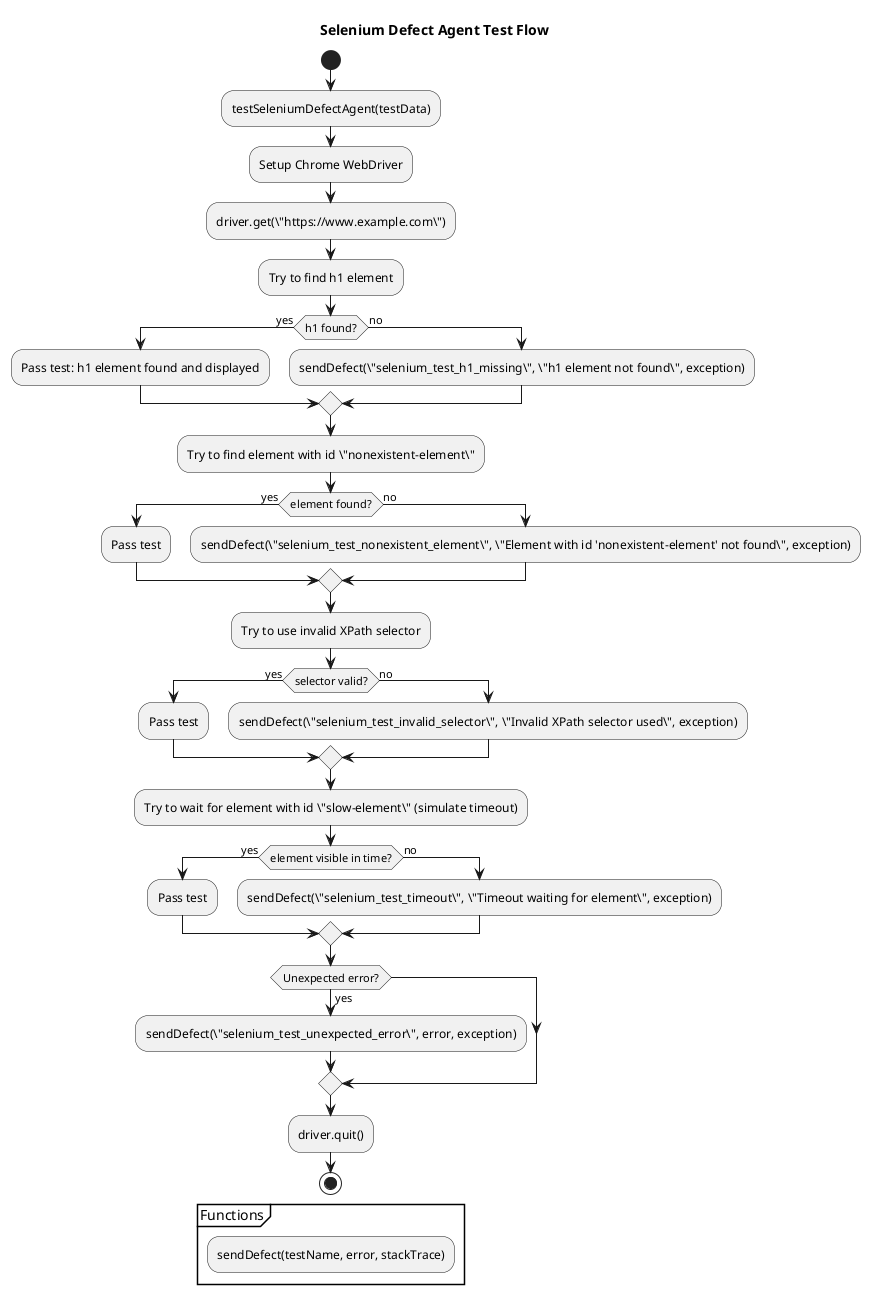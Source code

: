 @startuml SeleniumDefectAgentTest
title Selenium Defect Agent Test Flow

start

:testSeleniumDefectAgent(testData);
:Setup Chrome WebDriver;
:driver.get(\"https://www.example.com\");

:Try to find h1 element;
if (h1 found?) then (yes)
    :Pass test: h1 element found and displayed;
else (no)
    :sendDefect(\"selenium_test_h1_missing\", \"h1 element not found\", exception);
endif

:Try to find element with id \"nonexistent-element\";
if (element found?) then (yes)
    :Pass test;
else (no)
    :sendDefect(\"selenium_test_nonexistent_element\", \"Element with id 'nonexistent-element' not found\", exception);
endif

:Try to use invalid XPath selector;
if (selector valid?) then (yes)
    :Pass test;
else (no)
    :sendDefect(\"selenium_test_invalid_selector\", \"Invalid XPath selector used\", exception);
endif

:Try to wait for element with id \"slow-element\" (simulate timeout);
if (element visible in time?) then (yes)
    :Pass test;
else (no)
    :sendDefect(\"selenium_test_timeout\", \"Timeout waiting for element\", exception);
endif

if (Unexpected error?) then (yes)
    :sendDefect(\"selenium_test_unexpected_error\", error, exception);
endif

:driver.quit();

stop

partition Functions {
    :sendDefect(testName, error, stackTrace);
}

@enduml
